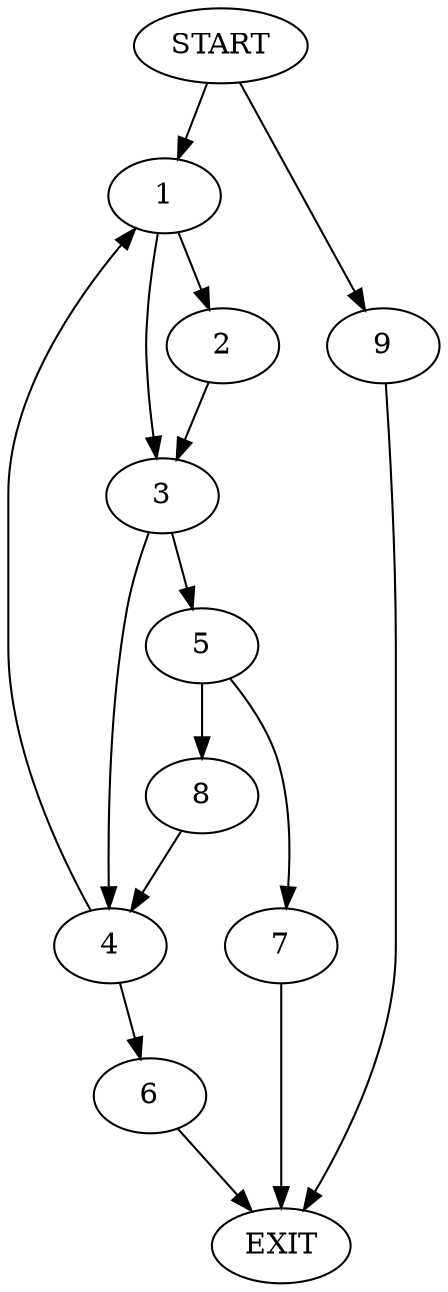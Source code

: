 digraph {
0 [label="START"]
10 [label="EXIT"]
0 -> 1
1 -> 2
1 -> 3
3 -> 4
3 -> 5
2 -> 3
4 -> 1
4 -> 6
5 -> 7
5 -> 8
0 -> 9
9 -> 10
7 -> 10
8 -> 4
6 -> 10
}
